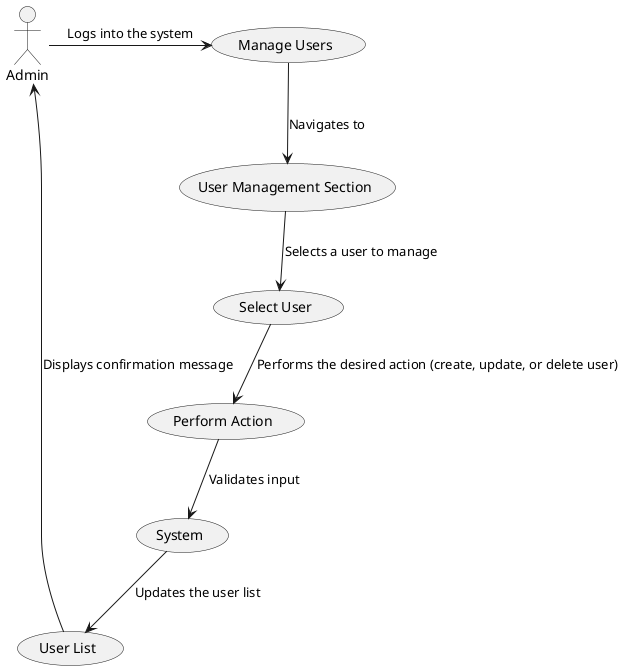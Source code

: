 @startuml
actor Admin as A

A -> (Manage Users) : Logs into the system
(Manage Users) --> (User Management Section) : Navigates to
(User Management Section) --> (Select User) : Selects a user to manage
(Select User) --> (Perform Action) : Performs the desired action (create, update, or delete user)
(Perform Action) --> (System) : Validates input
(System) --> (User List) : Updates the user list
(User List) --> A : Displays confirmation message

@enduml